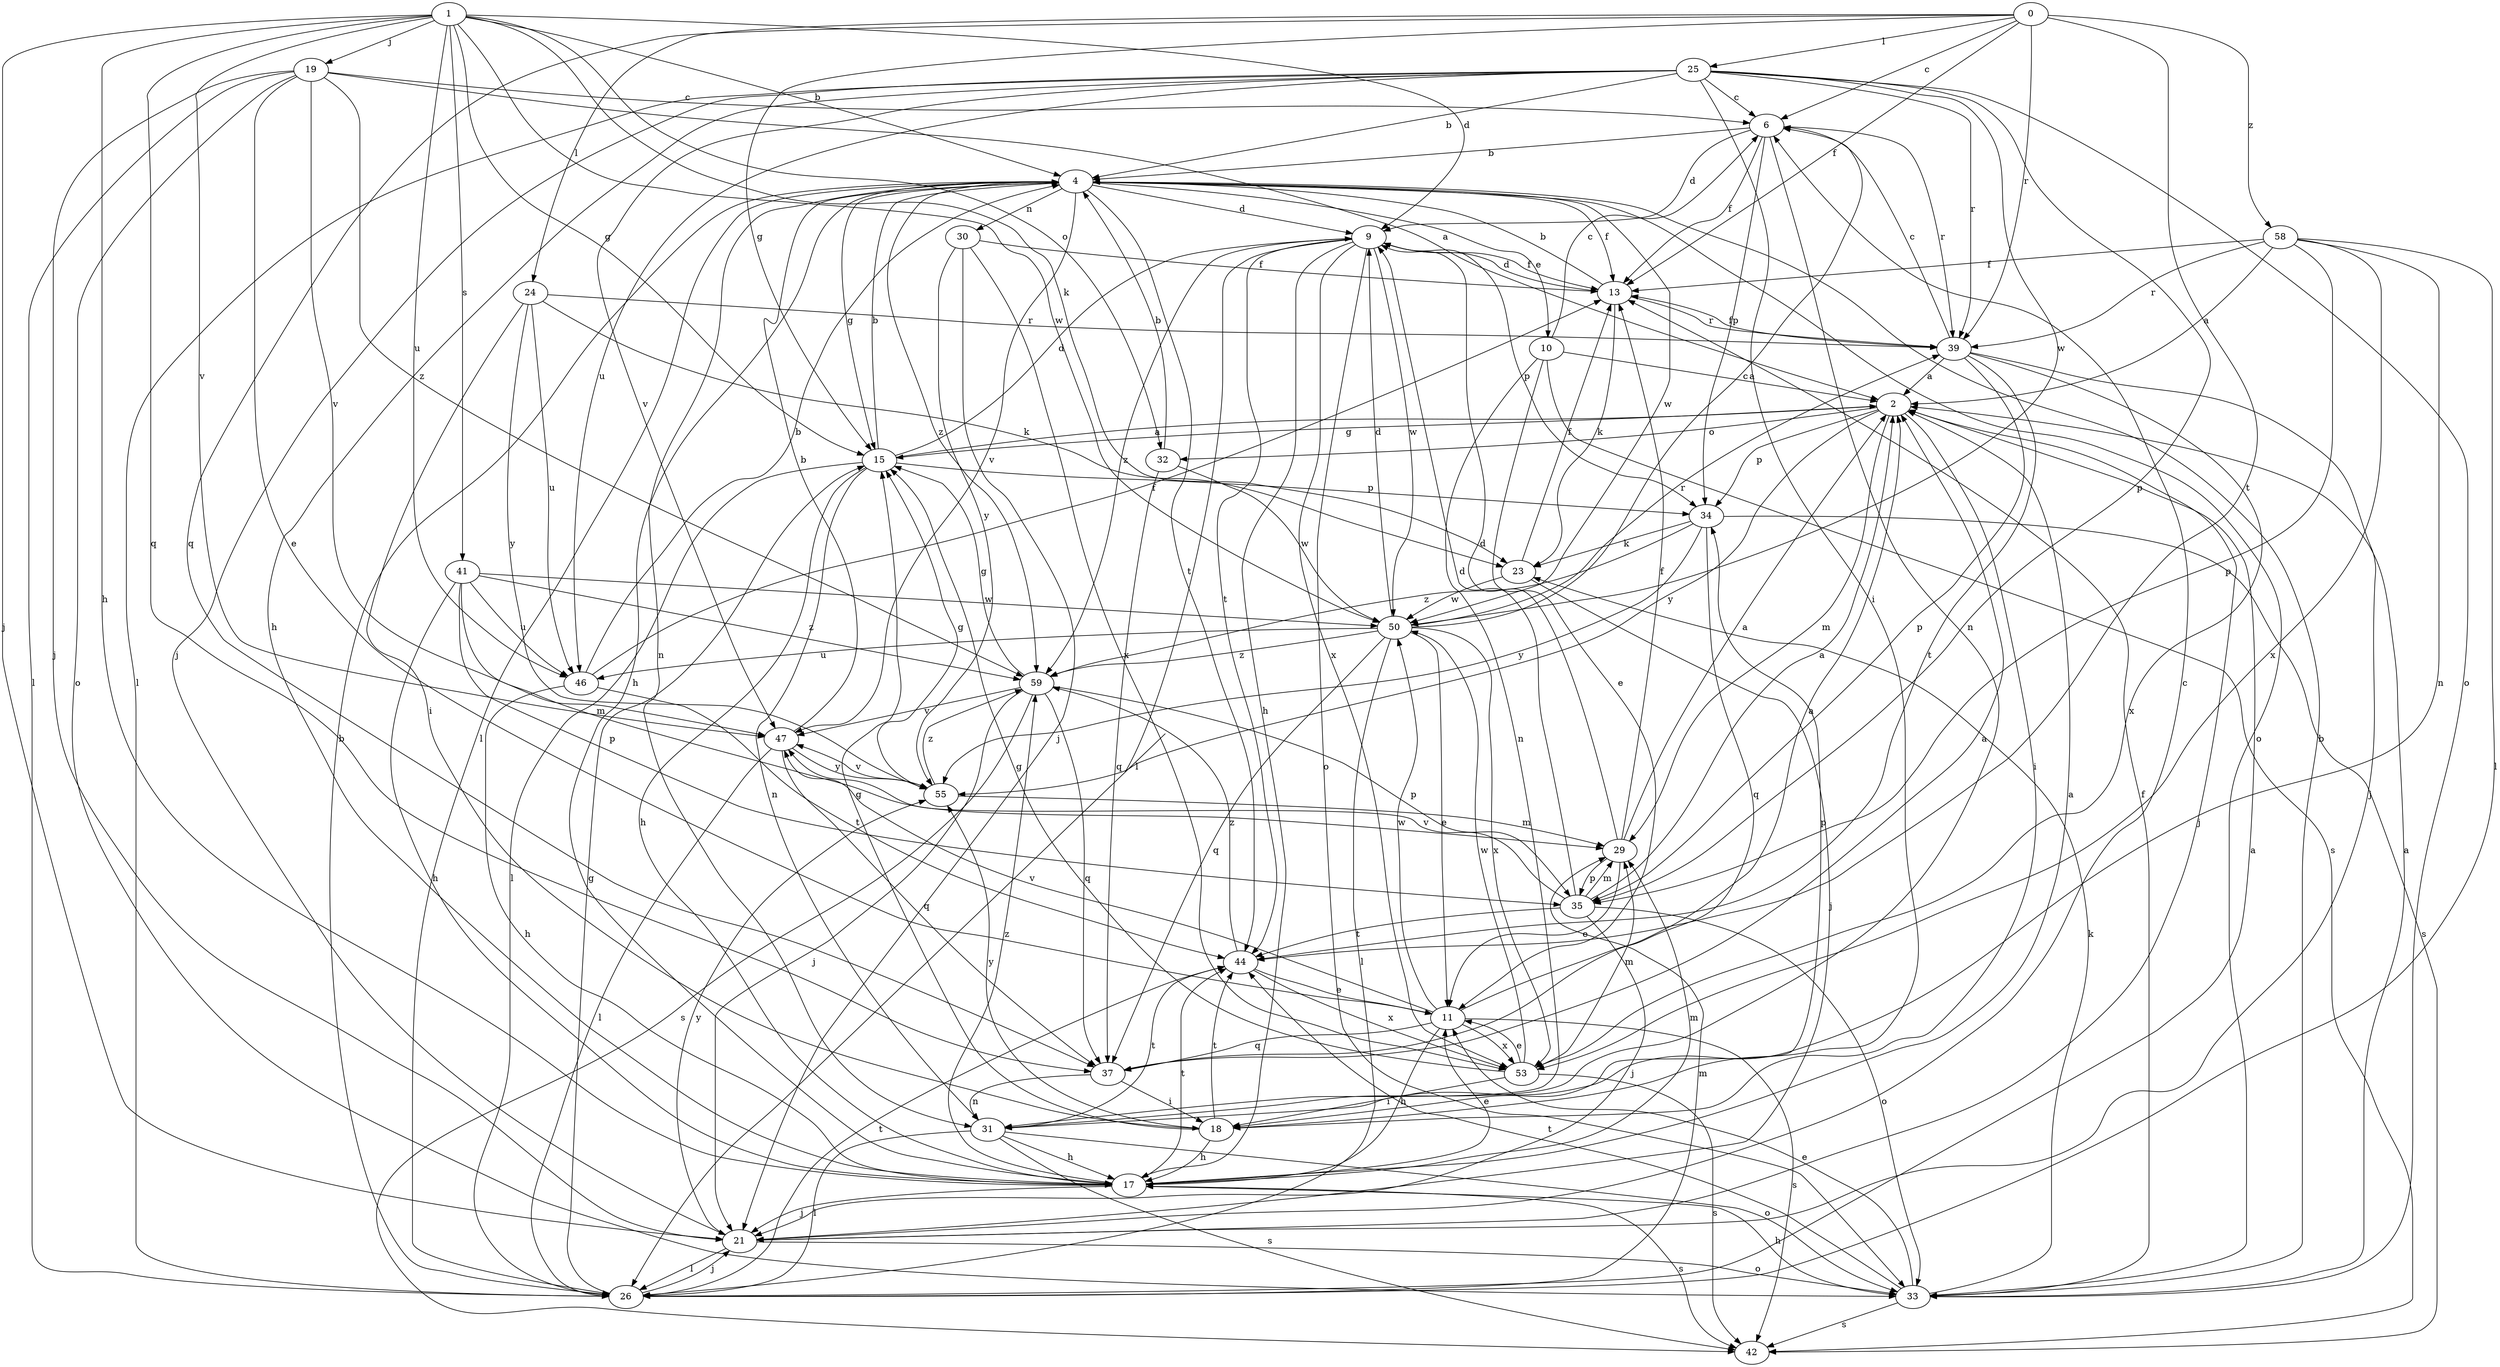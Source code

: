 strict digraph  {
0;
1;
2;
4;
6;
9;
10;
11;
13;
15;
17;
18;
19;
21;
23;
24;
25;
26;
29;
30;
31;
32;
33;
34;
35;
37;
39;
41;
42;
44;
46;
47;
50;
53;
55;
58;
59;
0 -> 6  [label=c];
0 -> 13  [label=f];
0 -> 15  [label=g];
0 -> 24  [label=l];
0 -> 25  [label=l];
0 -> 37  [label=q];
0 -> 39  [label=r];
0 -> 44  [label=t];
0 -> 58  [label=z];
1 -> 4  [label=b];
1 -> 9  [label=d];
1 -> 15  [label=g];
1 -> 17  [label=h];
1 -> 19  [label=j];
1 -> 21  [label=j];
1 -> 23  [label=k];
1 -> 32  [label=o];
1 -> 37  [label=q];
1 -> 41  [label=s];
1 -> 46  [label=u];
1 -> 47  [label=v];
1 -> 50  [label=w];
2 -> 15  [label=g];
2 -> 18  [label=i];
2 -> 21  [label=j];
2 -> 29  [label=m];
2 -> 32  [label=o];
2 -> 34  [label=p];
2 -> 55  [label=y];
4 -> 9  [label=d];
4 -> 10  [label=e];
4 -> 13  [label=f];
4 -> 15  [label=g];
4 -> 17  [label=h];
4 -> 26  [label=l];
4 -> 30  [label=n];
4 -> 31  [label=n];
4 -> 33  [label=o];
4 -> 44  [label=t];
4 -> 47  [label=v];
4 -> 50  [label=w];
4 -> 59  [label=z];
6 -> 4  [label=b];
6 -> 9  [label=d];
6 -> 13  [label=f];
6 -> 31  [label=n];
6 -> 34  [label=p];
6 -> 39  [label=r];
9 -> 13  [label=f];
9 -> 17  [label=h];
9 -> 26  [label=l];
9 -> 33  [label=o];
9 -> 34  [label=p];
9 -> 44  [label=t];
9 -> 50  [label=w];
9 -> 53  [label=x];
9 -> 59  [label=z];
10 -> 2  [label=a];
10 -> 6  [label=c];
10 -> 11  [label=e];
10 -> 31  [label=n];
10 -> 42  [label=s];
11 -> 2  [label=a];
11 -> 17  [label=h];
11 -> 37  [label=q];
11 -> 42  [label=s];
11 -> 47  [label=v];
11 -> 50  [label=w];
11 -> 53  [label=x];
13 -> 4  [label=b];
13 -> 9  [label=d];
13 -> 23  [label=k];
13 -> 39  [label=r];
15 -> 2  [label=a];
15 -> 4  [label=b];
15 -> 9  [label=d];
15 -> 17  [label=h];
15 -> 26  [label=l];
15 -> 31  [label=n];
15 -> 34  [label=p];
17 -> 2  [label=a];
17 -> 11  [label=e];
17 -> 21  [label=j];
17 -> 29  [label=m];
17 -> 42  [label=s];
17 -> 44  [label=t];
17 -> 59  [label=z];
18 -> 15  [label=g];
18 -> 17  [label=h];
18 -> 34  [label=p];
18 -> 44  [label=t];
18 -> 55  [label=y];
19 -> 2  [label=a];
19 -> 6  [label=c];
19 -> 11  [label=e];
19 -> 21  [label=j];
19 -> 26  [label=l];
19 -> 33  [label=o];
19 -> 47  [label=v];
19 -> 59  [label=z];
21 -> 6  [label=c];
21 -> 26  [label=l];
21 -> 33  [label=o];
21 -> 55  [label=y];
23 -> 13  [label=f];
23 -> 21  [label=j];
23 -> 50  [label=w];
24 -> 18  [label=i];
24 -> 23  [label=k];
24 -> 39  [label=r];
24 -> 46  [label=u];
24 -> 55  [label=y];
25 -> 4  [label=b];
25 -> 6  [label=c];
25 -> 17  [label=h];
25 -> 18  [label=i];
25 -> 21  [label=j];
25 -> 26  [label=l];
25 -> 33  [label=o];
25 -> 35  [label=p];
25 -> 39  [label=r];
25 -> 46  [label=u];
25 -> 47  [label=v];
25 -> 50  [label=w];
26 -> 2  [label=a];
26 -> 4  [label=b];
26 -> 15  [label=g];
26 -> 21  [label=j];
26 -> 29  [label=m];
26 -> 44  [label=t];
29 -> 2  [label=a];
29 -> 9  [label=d];
29 -> 11  [label=e];
29 -> 13  [label=f];
29 -> 35  [label=p];
30 -> 13  [label=f];
30 -> 21  [label=j];
30 -> 53  [label=x];
30 -> 55  [label=y];
31 -> 17  [label=h];
31 -> 26  [label=l];
31 -> 33  [label=o];
31 -> 42  [label=s];
31 -> 44  [label=t];
32 -> 4  [label=b];
32 -> 37  [label=q];
32 -> 50  [label=w];
33 -> 2  [label=a];
33 -> 4  [label=b];
33 -> 11  [label=e];
33 -> 13  [label=f];
33 -> 17  [label=h];
33 -> 23  [label=k];
33 -> 42  [label=s];
33 -> 44  [label=t];
34 -> 23  [label=k];
34 -> 37  [label=q];
34 -> 42  [label=s];
34 -> 55  [label=y];
34 -> 59  [label=z];
35 -> 2  [label=a];
35 -> 9  [label=d];
35 -> 21  [label=j];
35 -> 29  [label=m];
35 -> 33  [label=o];
35 -> 44  [label=t];
35 -> 47  [label=v];
37 -> 2  [label=a];
37 -> 18  [label=i];
37 -> 31  [label=n];
39 -> 2  [label=a];
39 -> 6  [label=c];
39 -> 13  [label=f];
39 -> 21  [label=j];
39 -> 35  [label=p];
39 -> 44  [label=t];
39 -> 53  [label=x];
41 -> 17  [label=h];
41 -> 29  [label=m];
41 -> 35  [label=p];
41 -> 46  [label=u];
41 -> 50  [label=w];
41 -> 59  [label=z];
44 -> 11  [label=e];
44 -> 53  [label=x];
44 -> 59  [label=z];
46 -> 4  [label=b];
46 -> 13  [label=f];
46 -> 17  [label=h];
46 -> 44  [label=t];
47 -> 4  [label=b];
47 -> 26  [label=l];
47 -> 37  [label=q];
47 -> 55  [label=y];
50 -> 6  [label=c];
50 -> 9  [label=d];
50 -> 11  [label=e];
50 -> 26  [label=l];
50 -> 37  [label=q];
50 -> 39  [label=r];
50 -> 46  [label=u];
50 -> 53  [label=x];
50 -> 59  [label=z];
53 -> 11  [label=e];
53 -> 15  [label=g];
53 -> 18  [label=i];
53 -> 29  [label=m];
53 -> 42  [label=s];
53 -> 50  [label=w];
55 -> 15  [label=g];
55 -> 29  [label=m];
55 -> 47  [label=v];
55 -> 59  [label=z];
58 -> 2  [label=a];
58 -> 13  [label=f];
58 -> 26  [label=l];
58 -> 31  [label=n];
58 -> 35  [label=p];
58 -> 39  [label=r];
58 -> 53  [label=x];
59 -> 15  [label=g];
59 -> 21  [label=j];
59 -> 35  [label=p];
59 -> 37  [label=q];
59 -> 42  [label=s];
59 -> 47  [label=v];
}
